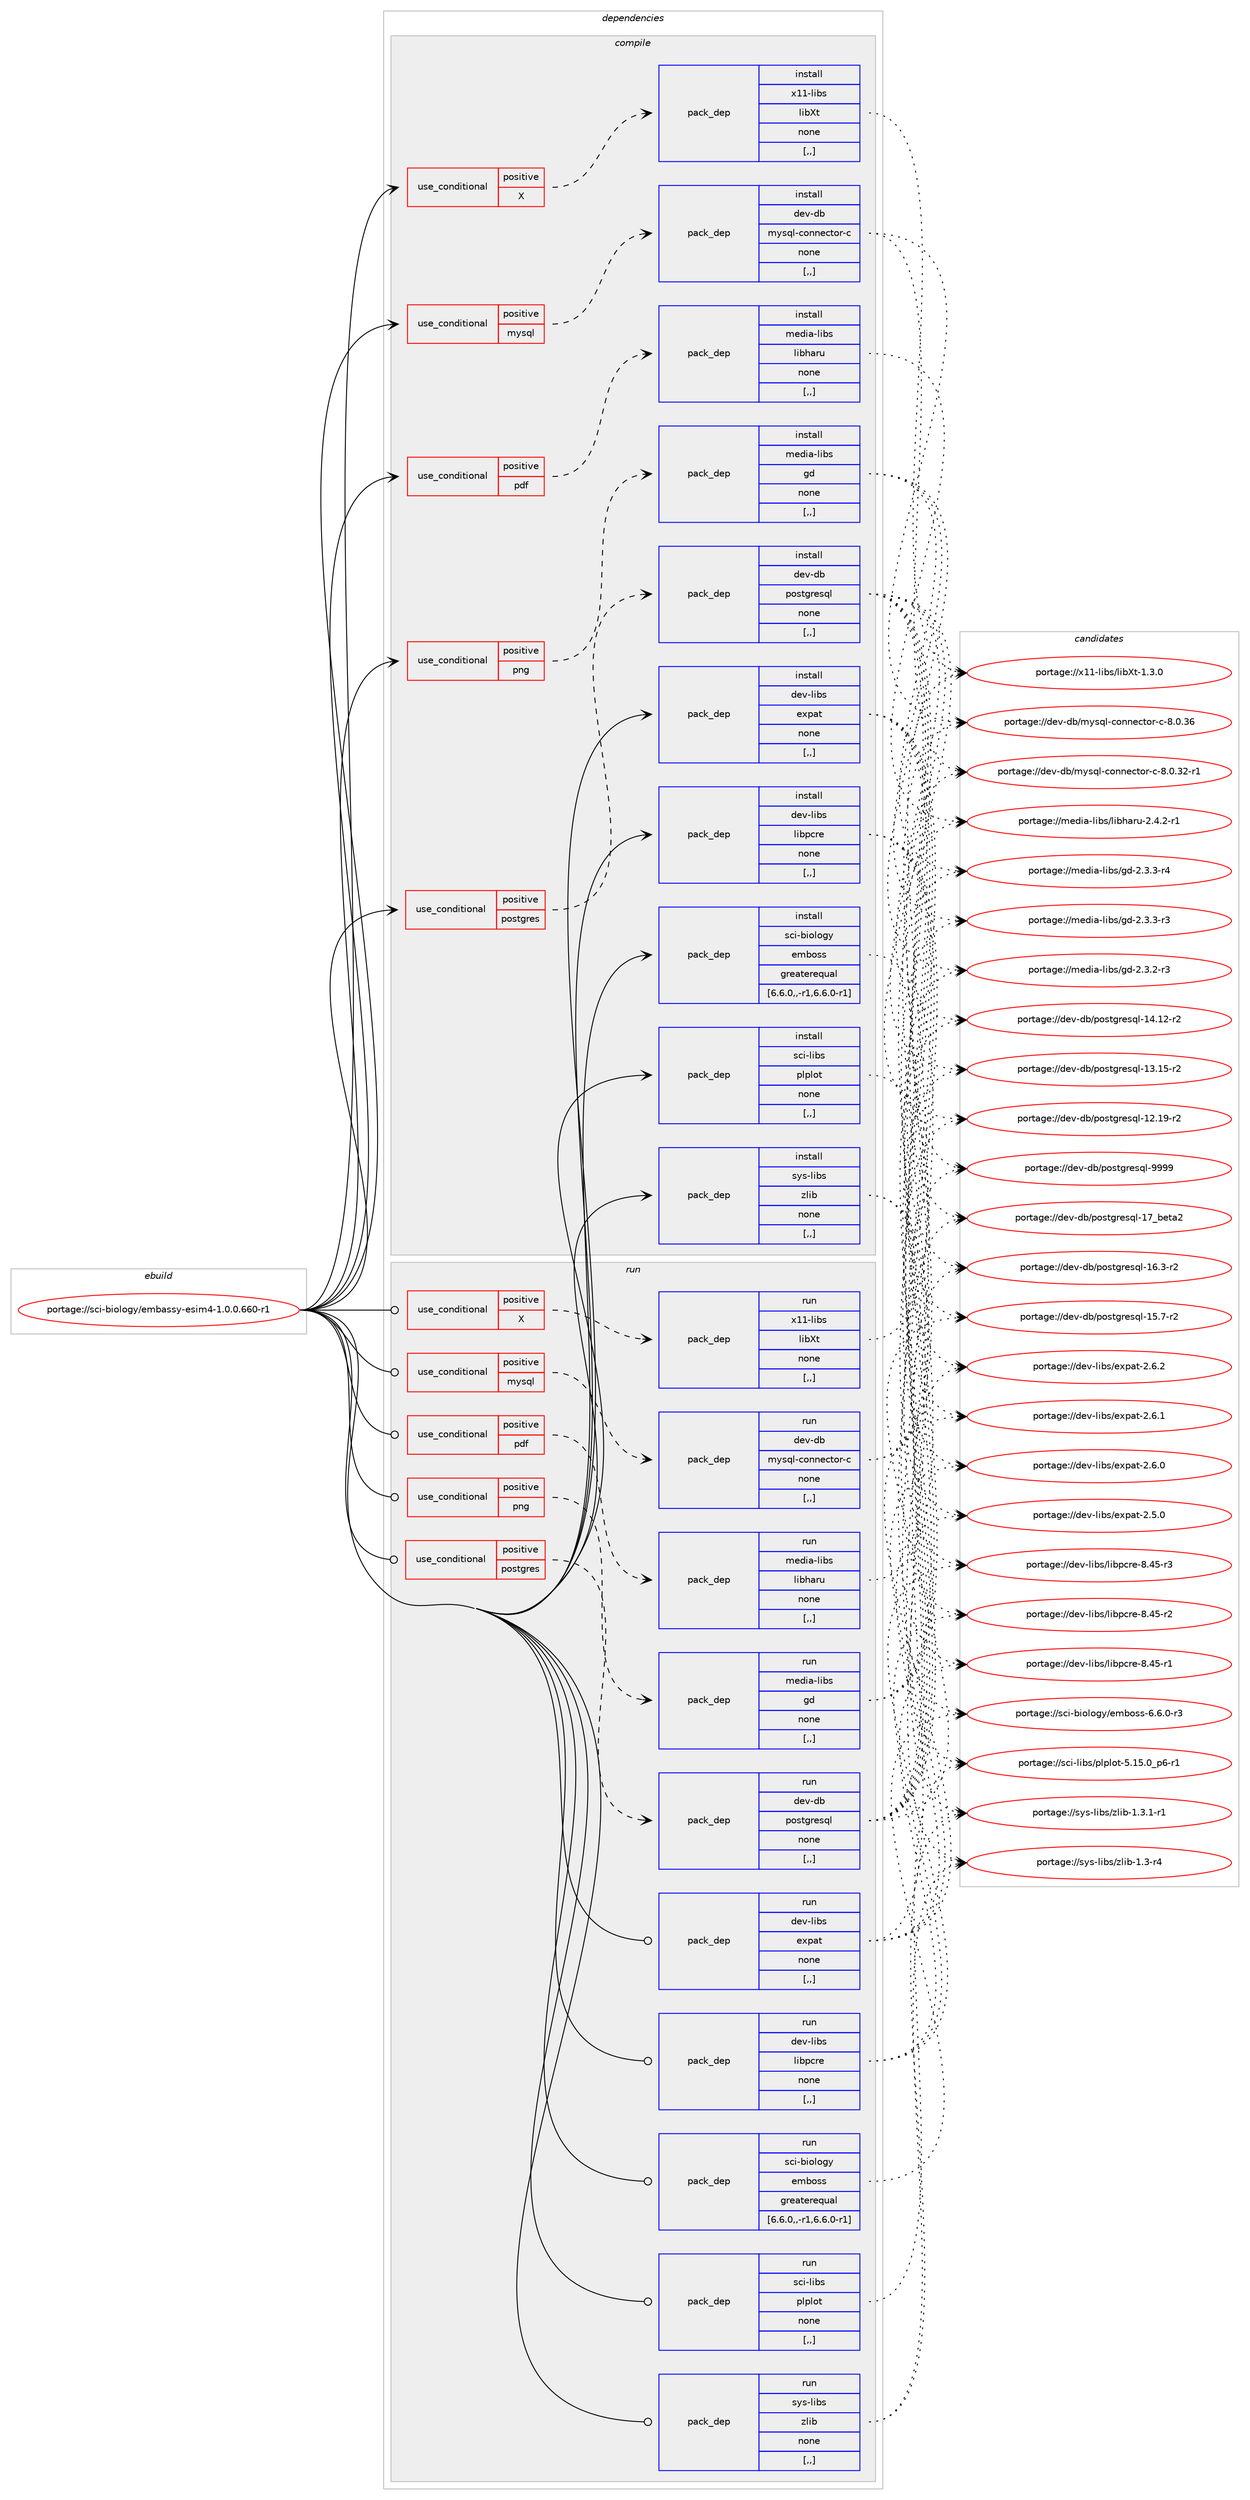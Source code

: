 digraph prolog {

# *************
# Graph options
# *************

newrank=true;
concentrate=true;
compound=true;
graph [rankdir=LR,fontname=Helvetica,fontsize=10,ranksep=1.5];#, ranksep=2.5, nodesep=0.2];
edge  [arrowhead=vee];
node  [fontname=Helvetica,fontsize=10];

# **********
# The ebuild
# **********

subgraph cluster_leftcol {
color=gray;
label=<<i>ebuild</i>>;
id [label="portage://sci-biology/embassy-esim4-1.0.0.660-r1", color=red, width=4, href="../sci-biology/embassy-esim4-1.0.0.660-r1.svg"];
}

# ****************
# The dependencies
# ****************

subgraph cluster_midcol {
color=gray;
label=<<i>dependencies</i>>;
subgraph cluster_compile {
fillcolor="#eeeeee";
style=filled;
label=<<i>compile</i>>;
subgraph cond103835 {
dependency392123 [label=<<TABLE BORDER="0" CELLBORDER="1" CELLSPACING="0" CELLPADDING="4"><TR><TD ROWSPAN="3" CELLPADDING="10">use_conditional</TD></TR><TR><TD>positive</TD></TR><TR><TD>X</TD></TR></TABLE>>, shape=none, color=red];
subgraph pack285492 {
dependency392124 [label=<<TABLE BORDER="0" CELLBORDER="1" CELLSPACING="0" CELLPADDING="4" WIDTH="220"><TR><TD ROWSPAN="6" CELLPADDING="30">pack_dep</TD></TR><TR><TD WIDTH="110">install</TD></TR><TR><TD>x11-libs</TD></TR><TR><TD>libXt</TD></TR><TR><TD>none</TD></TR><TR><TD>[,,]</TD></TR></TABLE>>, shape=none, color=blue];
}
dependency392123:e -> dependency392124:w [weight=20,style="dashed",arrowhead="vee"];
}
id:e -> dependency392123:w [weight=20,style="solid",arrowhead="vee"];
subgraph cond103836 {
dependency392125 [label=<<TABLE BORDER="0" CELLBORDER="1" CELLSPACING="0" CELLPADDING="4"><TR><TD ROWSPAN="3" CELLPADDING="10">use_conditional</TD></TR><TR><TD>positive</TD></TR><TR><TD>mysql</TD></TR></TABLE>>, shape=none, color=red];
subgraph pack285493 {
dependency392126 [label=<<TABLE BORDER="0" CELLBORDER="1" CELLSPACING="0" CELLPADDING="4" WIDTH="220"><TR><TD ROWSPAN="6" CELLPADDING="30">pack_dep</TD></TR><TR><TD WIDTH="110">install</TD></TR><TR><TD>dev-db</TD></TR><TR><TD>mysql-connector-c</TD></TR><TR><TD>none</TD></TR><TR><TD>[,,]</TD></TR></TABLE>>, shape=none, color=blue];
}
dependency392125:e -> dependency392126:w [weight=20,style="dashed",arrowhead="vee"];
}
id:e -> dependency392125:w [weight=20,style="solid",arrowhead="vee"];
subgraph cond103837 {
dependency392127 [label=<<TABLE BORDER="0" CELLBORDER="1" CELLSPACING="0" CELLPADDING="4"><TR><TD ROWSPAN="3" CELLPADDING="10">use_conditional</TD></TR><TR><TD>positive</TD></TR><TR><TD>pdf</TD></TR></TABLE>>, shape=none, color=red];
subgraph pack285494 {
dependency392128 [label=<<TABLE BORDER="0" CELLBORDER="1" CELLSPACING="0" CELLPADDING="4" WIDTH="220"><TR><TD ROWSPAN="6" CELLPADDING="30">pack_dep</TD></TR><TR><TD WIDTH="110">install</TD></TR><TR><TD>media-libs</TD></TR><TR><TD>libharu</TD></TR><TR><TD>none</TD></TR><TR><TD>[,,]</TD></TR></TABLE>>, shape=none, color=blue];
}
dependency392127:e -> dependency392128:w [weight=20,style="dashed",arrowhead="vee"];
}
id:e -> dependency392127:w [weight=20,style="solid",arrowhead="vee"];
subgraph cond103838 {
dependency392129 [label=<<TABLE BORDER="0" CELLBORDER="1" CELLSPACING="0" CELLPADDING="4"><TR><TD ROWSPAN="3" CELLPADDING="10">use_conditional</TD></TR><TR><TD>positive</TD></TR><TR><TD>png</TD></TR></TABLE>>, shape=none, color=red];
subgraph pack285495 {
dependency392130 [label=<<TABLE BORDER="0" CELLBORDER="1" CELLSPACING="0" CELLPADDING="4" WIDTH="220"><TR><TD ROWSPAN="6" CELLPADDING="30">pack_dep</TD></TR><TR><TD WIDTH="110">install</TD></TR><TR><TD>media-libs</TD></TR><TR><TD>gd</TD></TR><TR><TD>none</TD></TR><TR><TD>[,,]</TD></TR></TABLE>>, shape=none, color=blue];
}
dependency392129:e -> dependency392130:w [weight=20,style="dashed",arrowhead="vee"];
}
id:e -> dependency392129:w [weight=20,style="solid",arrowhead="vee"];
subgraph cond103839 {
dependency392131 [label=<<TABLE BORDER="0" CELLBORDER="1" CELLSPACING="0" CELLPADDING="4"><TR><TD ROWSPAN="3" CELLPADDING="10">use_conditional</TD></TR><TR><TD>positive</TD></TR><TR><TD>postgres</TD></TR></TABLE>>, shape=none, color=red];
subgraph pack285496 {
dependency392132 [label=<<TABLE BORDER="0" CELLBORDER="1" CELLSPACING="0" CELLPADDING="4" WIDTH="220"><TR><TD ROWSPAN="6" CELLPADDING="30">pack_dep</TD></TR><TR><TD WIDTH="110">install</TD></TR><TR><TD>dev-db</TD></TR><TR><TD>postgresql</TD></TR><TR><TD>none</TD></TR><TR><TD>[,,]</TD></TR></TABLE>>, shape=none, color=blue];
}
dependency392131:e -> dependency392132:w [weight=20,style="dashed",arrowhead="vee"];
}
id:e -> dependency392131:w [weight=20,style="solid",arrowhead="vee"];
subgraph pack285497 {
dependency392133 [label=<<TABLE BORDER="0" CELLBORDER="1" CELLSPACING="0" CELLPADDING="4" WIDTH="220"><TR><TD ROWSPAN="6" CELLPADDING="30">pack_dep</TD></TR><TR><TD WIDTH="110">install</TD></TR><TR><TD>dev-libs</TD></TR><TR><TD>expat</TD></TR><TR><TD>none</TD></TR><TR><TD>[,,]</TD></TR></TABLE>>, shape=none, color=blue];
}
id:e -> dependency392133:w [weight=20,style="solid",arrowhead="vee"];
subgraph pack285498 {
dependency392134 [label=<<TABLE BORDER="0" CELLBORDER="1" CELLSPACING="0" CELLPADDING="4" WIDTH="220"><TR><TD ROWSPAN="6" CELLPADDING="30">pack_dep</TD></TR><TR><TD WIDTH="110">install</TD></TR><TR><TD>dev-libs</TD></TR><TR><TD>libpcre</TD></TR><TR><TD>none</TD></TR><TR><TD>[,,]</TD></TR></TABLE>>, shape=none, color=blue];
}
id:e -> dependency392134:w [weight=20,style="solid",arrowhead="vee"];
subgraph pack285499 {
dependency392135 [label=<<TABLE BORDER="0" CELLBORDER="1" CELLSPACING="0" CELLPADDING="4" WIDTH="220"><TR><TD ROWSPAN="6" CELLPADDING="30">pack_dep</TD></TR><TR><TD WIDTH="110">install</TD></TR><TR><TD>sci-biology</TD></TR><TR><TD>emboss</TD></TR><TR><TD>greaterequal</TD></TR><TR><TD>[6.6.0,,-r1,6.6.0-r1]</TD></TR></TABLE>>, shape=none, color=blue];
}
id:e -> dependency392135:w [weight=20,style="solid",arrowhead="vee"];
subgraph pack285500 {
dependency392136 [label=<<TABLE BORDER="0" CELLBORDER="1" CELLSPACING="0" CELLPADDING="4" WIDTH="220"><TR><TD ROWSPAN="6" CELLPADDING="30">pack_dep</TD></TR><TR><TD WIDTH="110">install</TD></TR><TR><TD>sci-libs</TD></TR><TR><TD>plplot</TD></TR><TR><TD>none</TD></TR><TR><TD>[,,]</TD></TR></TABLE>>, shape=none, color=blue];
}
id:e -> dependency392136:w [weight=20,style="solid",arrowhead="vee"];
subgraph pack285501 {
dependency392137 [label=<<TABLE BORDER="0" CELLBORDER="1" CELLSPACING="0" CELLPADDING="4" WIDTH="220"><TR><TD ROWSPAN="6" CELLPADDING="30">pack_dep</TD></TR><TR><TD WIDTH="110">install</TD></TR><TR><TD>sys-libs</TD></TR><TR><TD>zlib</TD></TR><TR><TD>none</TD></TR><TR><TD>[,,]</TD></TR></TABLE>>, shape=none, color=blue];
}
id:e -> dependency392137:w [weight=20,style="solid",arrowhead="vee"];
}
subgraph cluster_compileandrun {
fillcolor="#eeeeee";
style=filled;
label=<<i>compile and run</i>>;
}
subgraph cluster_run {
fillcolor="#eeeeee";
style=filled;
label=<<i>run</i>>;
subgraph cond103840 {
dependency392138 [label=<<TABLE BORDER="0" CELLBORDER="1" CELLSPACING="0" CELLPADDING="4"><TR><TD ROWSPAN="3" CELLPADDING="10">use_conditional</TD></TR><TR><TD>positive</TD></TR><TR><TD>X</TD></TR></TABLE>>, shape=none, color=red];
subgraph pack285502 {
dependency392139 [label=<<TABLE BORDER="0" CELLBORDER="1" CELLSPACING="0" CELLPADDING="4" WIDTH="220"><TR><TD ROWSPAN="6" CELLPADDING="30">pack_dep</TD></TR><TR><TD WIDTH="110">run</TD></TR><TR><TD>x11-libs</TD></TR><TR><TD>libXt</TD></TR><TR><TD>none</TD></TR><TR><TD>[,,]</TD></TR></TABLE>>, shape=none, color=blue];
}
dependency392138:e -> dependency392139:w [weight=20,style="dashed",arrowhead="vee"];
}
id:e -> dependency392138:w [weight=20,style="solid",arrowhead="odot"];
subgraph cond103841 {
dependency392140 [label=<<TABLE BORDER="0" CELLBORDER="1" CELLSPACING="0" CELLPADDING="4"><TR><TD ROWSPAN="3" CELLPADDING="10">use_conditional</TD></TR><TR><TD>positive</TD></TR><TR><TD>mysql</TD></TR></TABLE>>, shape=none, color=red];
subgraph pack285503 {
dependency392141 [label=<<TABLE BORDER="0" CELLBORDER="1" CELLSPACING="0" CELLPADDING="4" WIDTH="220"><TR><TD ROWSPAN="6" CELLPADDING="30">pack_dep</TD></TR><TR><TD WIDTH="110">run</TD></TR><TR><TD>dev-db</TD></TR><TR><TD>mysql-connector-c</TD></TR><TR><TD>none</TD></TR><TR><TD>[,,]</TD></TR></TABLE>>, shape=none, color=blue];
}
dependency392140:e -> dependency392141:w [weight=20,style="dashed",arrowhead="vee"];
}
id:e -> dependency392140:w [weight=20,style="solid",arrowhead="odot"];
subgraph cond103842 {
dependency392142 [label=<<TABLE BORDER="0" CELLBORDER="1" CELLSPACING="0" CELLPADDING="4"><TR><TD ROWSPAN="3" CELLPADDING="10">use_conditional</TD></TR><TR><TD>positive</TD></TR><TR><TD>pdf</TD></TR></TABLE>>, shape=none, color=red];
subgraph pack285504 {
dependency392143 [label=<<TABLE BORDER="0" CELLBORDER="1" CELLSPACING="0" CELLPADDING="4" WIDTH="220"><TR><TD ROWSPAN="6" CELLPADDING="30">pack_dep</TD></TR><TR><TD WIDTH="110">run</TD></TR><TR><TD>media-libs</TD></TR><TR><TD>libharu</TD></TR><TR><TD>none</TD></TR><TR><TD>[,,]</TD></TR></TABLE>>, shape=none, color=blue];
}
dependency392142:e -> dependency392143:w [weight=20,style="dashed",arrowhead="vee"];
}
id:e -> dependency392142:w [weight=20,style="solid",arrowhead="odot"];
subgraph cond103843 {
dependency392144 [label=<<TABLE BORDER="0" CELLBORDER="1" CELLSPACING="0" CELLPADDING="4"><TR><TD ROWSPAN="3" CELLPADDING="10">use_conditional</TD></TR><TR><TD>positive</TD></TR><TR><TD>png</TD></TR></TABLE>>, shape=none, color=red];
subgraph pack285505 {
dependency392145 [label=<<TABLE BORDER="0" CELLBORDER="1" CELLSPACING="0" CELLPADDING="4" WIDTH="220"><TR><TD ROWSPAN="6" CELLPADDING="30">pack_dep</TD></TR><TR><TD WIDTH="110">run</TD></TR><TR><TD>media-libs</TD></TR><TR><TD>gd</TD></TR><TR><TD>none</TD></TR><TR><TD>[,,]</TD></TR></TABLE>>, shape=none, color=blue];
}
dependency392144:e -> dependency392145:w [weight=20,style="dashed",arrowhead="vee"];
}
id:e -> dependency392144:w [weight=20,style="solid",arrowhead="odot"];
subgraph cond103844 {
dependency392146 [label=<<TABLE BORDER="0" CELLBORDER="1" CELLSPACING="0" CELLPADDING="4"><TR><TD ROWSPAN="3" CELLPADDING="10">use_conditional</TD></TR><TR><TD>positive</TD></TR><TR><TD>postgres</TD></TR></TABLE>>, shape=none, color=red];
subgraph pack285506 {
dependency392147 [label=<<TABLE BORDER="0" CELLBORDER="1" CELLSPACING="0" CELLPADDING="4" WIDTH="220"><TR><TD ROWSPAN="6" CELLPADDING="30">pack_dep</TD></TR><TR><TD WIDTH="110">run</TD></TR><TR><TD>dev-db</TD></TR><TR><TD>postgresql</TD></TR><TR><TD>none</TD></TR><TR><TD>[,,]</TD></TR></TABLE>>, shape=none, color=blue];
}
dependency392146:e -> dependency392147:w [weight=20,style="dashed",arrowhead="vee"];
}
id:e -> dependency392146:w [weight=20,style="solid",arrowhead="odot"];
subgraph pack285507 {
dependency392148 [label=<<TABLE BORDER="0" CELLBORDER="1" CELLSPACING="0" CELLPADDING="4" WIDTH="220"><TR><TD ROWSPAN="6" CELLPADDING="30">pack_dep</TD></TR><TR><TD WIDTH="110">run</TD></TR><TR><TD>dev-libs</TD></TR><TR><TD>expat</TD></TR><TR><TD>none</TD></TR><TR><TD>[,,]</TD></TR></TABLE>>, shape=none, color=blue];
}
id:e -> dependency392148:w [weight=20,style="solid",arrowhead="odot"];
subgraph pack285508 {
dependency392149 [label=<<TABLE BORDER="0" CELLBORDER="1" CELLSPACING="0" CELLPADDING="4" WIDTH="220"><TR><TD ROWSPAN="6" CELLPADDING="30">pack_dep</TD></TR><TR><TD WIDTH="110">run</TD></TR><TR><TD>dev-libs</TD></TR><TR><TD>libpcre</TD></TR><TR><TD>none</TD></TR><TR><TD>[,,]</TD></TR></TABLE>>, shape=none, color=blue];
}
id:e -> dependency392149:w [weight=20,style="solid",arrowhead="odot"];
subgraph pack285509 {
dependency392150 [label=<<TABLE BORDER="0" CELLBORDER="1" CELLSPACING="0" CELLPADDING="4" WIDTH="220"><TR><TD ROWSPAN="6" CELLPADDING="30">pack_dep</TD></TR><TR><TD WIDTH="110">run</TD></TR><TR><TD>sci-biology</TD></TR><TR><TD>emboss</TD></TR><TR><TD>greaterequal</TD></TR><TR><TD>[6.6.0,,-r1,6.6.0-r1]</TD></TR></TABLE>>, shape=none, color=blue];
}
id:e -> dependency392150:w [weight=20,style="solid",arrowhead="odot"];
subgraph pack285510 {
dependency392151 [label=<<TABLE BORDER="0" CELLBORDER="1" CELLSPACING="0" CELLPADDING="4" WIDTH="220"><TR><TD ROWSPAN="6" CELLPADDING="30">pack_dep</TD></TR><TR><TD WIDTH="110">run</TD></TR><TR><TD>sci-libs</TD></TR><TR><TD>plplot</TD></TR><TR><TD>none</TD></TR><TR><TD>[,,]</TD></TR></TABLE>>, shape=none, color=blue];
}
id:e -> dependency392151:w [weight=20,style="solid",arrowhead="odot"];
subgraph pack285511 {
dependency392152 [label=<<TABLE BORDER="0" CELLBORDER="1" CELLSPACING="0" CELLPADDING="4" WIDTH="220"><TR><TD ROWSPAN="6" CELLPADDING="30">pack_dep</TD></TR><TR><TD WIDTH="110">run</TD></TR><TR><TD>sys-libs</TD></TR><TR><TD>zlib</TD></TR><TR><TD>none</TD></TR><TR><TD>[,,]</TD></TR></TABLE>>, shape=none, color=blue];
}
id:e -> dependency392152:w [weight=20,style="solid",arrowhead="odot"];
}
}

# **************
# The candidates
# **************

subgraph cluster_choices {
rank=same;
color=gray;
label=<<i>candidates</i>>;

subgraph choice285492 {
color=black;
nodesep=1;
choice12049494510810598115471081059888116454946514648 [label="portage://x11-libs/libXt-1.3.0", color=red, width=4,href="../x11-libs/libXt-1.3.0.svg"];
dependency392124:e -> choice12049494510810598115471081059888116454946514648:w [style=dotted,weight="100"];
}
subgraph choice285493 {
color=black;
nodesep=1;
choice100101118451009847109121115113108459911111011010199116111114459945564648465154 [label="portage://dev-db/mysql-connector-c-8.0.36", color=red, width=4,href="../dev-db/mysql-connector-c-8.0.36.svg"];
choice1001011184510098471091211151131084599111110110101991161111144599455646484651504511449 [label="portage://dev-db/mysql-connector-c-8.0.32-r1", color=red, width=4,href="../dev-db/mysql-connector-c-8.0.32-r1.svg"];
dependency392126:e -> choice100101118451009847109121115113108459911111011010199116111114459945564648465154:w [style=dotted,weight="100"];
dependency392126:e -> choice1001011184510098471091211151131084599111110110101991161111144599455646484651504511449:w [style=dotted,weight="100"];
}
subgraph choice285494 {
color=black;
nodesep=1;
choice1091011001059745108105981154710810598104971141174550465246504511449 [label="portage://media-libs/libharu-2.4.2-r1", color=red, width=4,href="../media-libs/libharu-2.4.2-r1.svg"];
dependency392128:e -> choice1091011001059745108105981154710810598104971141174550465246504511449:w [style=dotted,weight="100"];
}
subgraph choice285495 {
color=black;
nodesep=1;
choice109101100105974510810598115471031004550465146514511452 [label="portage://media-libs/gd-2.3.3-r4", color=red, width=4,href="../media-libs/gd-2.3.3-r4.svg"];
choice109101100105974510810598115471031004550465146514511451 [label="portage://media-libs/gd-2.3.3-r3", color=red, width=4,href="../media-libs/gd-2.3.3-r3.svg"];
choice109101100105974510810598115471031004550465146504511451 [label="portage://media-libs/gd-2.3.2-r3", color=red, width=4,href="../media-libs/gd-2.3.2-r3.svg"];
dependency392130:e -> choice109101100105974510810598115471031004550465146514511452:w [style=dotted,weight="100"];
dependency392130:e -> choice109101100105974510810598115471031004550465146514511451:w [style=dotted,weight="100"];
dependency392130:e -> choice109101100105974510810598115471031004550465146504511451:w [style=dotted,weight="100"];
}
subgraph choice285496 {
color=black;
nodesep=1;
choice1001011184510098471121111151161031141011151131084557575757 [label="portage://dev-db/postgresql-9999", color=red, width=4,href="../dev-db/postgresql-9999.svg"];
choice10010111845100984711211111511610311410111511310845495595981011169750 [label="portage://dev-db/postgresql-17_beta2", color=red, width=4,href="../dev-db/postgresql-17_beta2.svg"];
choice10010111845100984711211111511610311410111511310845495446514511450 [label="portage://dev-db/postgresql-16.3-r2", color=red, width=4,href="../dev-db/postgresql-16.3-r2.svg"];
choice10010111845100984711211111511610311410111511310845495346554511450 [label="portage://dev-db/postgresql-15.7-r2", color=red, width=4,href="../dev-db/postgresql-15.7-r2.svg"];
choice1001011184510098471121111151161031141011151131084549524649504511450 [label="portage://dev-db/postgresql-14.12-r2", color=red, width=4,href="../dev-db/postgresql-14.12-r2.svg"];
choice1001011184510098471121111151161031141011151131084549514649534511450 [label="portage://dev-db/postgresql-13.15-r2", color=red, width=4,href="../dev-db/postgresql-13.15-r2.svg"];
choice1001011184510098471121111151161031141011151131084549504649574511450 [label="portage://dev-db/postgresql-12.19-r2", color=red, width=4,href="../dev-db/postgresql-12.19-r2.svg"];
dependency392132:e -> choice1001011184510098471121111151161031141011151131084557575757:w [style=dotted,weight="100"];
dependency392132:e -> choice10010111845100984711211111511610311410111511310845495595981011169750:w [style=dotted,weight="100"];
dependency392132:e -> choice10010111845100984711211111511610311410111511310845495446514511450:w [style=dotted,weight="100"];
dependency392132:e -> choice10010111845100984711211111511610311410111511310845495346554511450:w [style=dotted,weight="100"];
dependency392132:e -> choice1001011184510098471121111151161031141011151131084549524649504511450:w [style=dotted,weight="100"];
dependency392132:e -> choice1001011184510098471121111151161031141011151131084549514649534511450:w [style=dotted,weight="100"];
dependency392132:e -> choice1001011184510098471121111151161031141011151131084549504649574511450:w [style=dotted,weight="100"];
}
subgraph choice285497 {
color=black;
nodesep=1;
choice10010111845108105981154710112011297116455046544650 [label="portage://dev-libs/expat-2.6.2", color=red, width=4,href="../dev-libs/expat-2.6.2.svg"];
choice10010111845108105981154710112011297116455046544649 [label="portage://dev-libs/expat-2.6.1", color=red, width=4,href="../dev-libs/expat-2.6.1.svg"];
choice10010111845108105981154710112011297116455046544648 [label="portage://dev-libs/expat-2.6.0", color=red, width=4,href="../dev-libs/expat-2.6.0.svg"];
choice10010111845108105981154710112011297116455046534648 [label="portage://dev-libs/expat-2.5.0", color=red, width=4,href="../dev-libs/expat-2.5.0.svg"];
dependency392133:e -> choice10010111845108105981154710112011297116455046544650:w [style=dotted,weight="100"];
dependency392133:e -> choice10010111845108105981154710112011297116455046544649:w [style=dotted,weight="100"];
dependency392133:e -> choice10010111845108105981154710112011297116455046544648:w [style=dotted,weight="100"];
dependency392133:e -> choice10010111845108105981154710112011297116455046534648:w [style=dotted,weight="100"];
}
subgraph choice285498 {
color=black;
nodesep=1;
choice100101118451081059811547108105981129911410145564652534511451 [label="portage://dev-libs/libpcre-8.45-r3", color=red, width=4,href="../dev-libs/libpcre-8.45-r3.svg"];
choice100101118451081059811547108105981129911410145564652534511450 [label="portage://dev-libs/libpcre-8.45-r2", color=red, width=4,href="../dev-libs/libpcre-8.45-r2.svg"];
choice100101118451081059811547108105981129911410145564652534511449 [label="portage://dev-libs/libpcre-8.45-r1", color=red, width=4,href="../dev-libs/libpcre-8.45-r1.svg"];
dependency392134:e -> choice100101118451081059811547108105981129911410145564652534511451:w [style=dotted,weight="100"];
dependency392134:e -> choice100101118451081059811547108105981129911410145564652534511450:w [style=dotted,weight="100"];
dependency392134:e -> choice100101118451081059811547108105981129911410145564652534511449:w [style=dotted,weight="100"];
}
subgraph choice285499 {
color=black;
nodesep=1;
choice11599105459810511110811110312147101109981111151154554465446484511451 [label="portage://sci-biology/emboss-6.6.0-r3", color=red, width=4,href="../sci-biology/emboss-6.6.0-r3.svg"];
dependency392135:e -> choice11599105459810511110811110312147101109981111151154554465446484511451:w [style=dotted,weight="100"];
}
subgraph choice285500 {
color=black;
nodesep=1;
choice115991054510810598115471121081121081111164553464953464895112544511449 [label="portage://sci-libs/plplot-5.15.0_p6-r1", color=red, width=4,href="../sci-libs/plplot-5.15.0_p6-r1.svg"];
dependency392136:e -> choice115991054510810598115471121081121081111164553464953464895112544511449:w [style=dotted,weight="100"];
}
subgraph choice285501 {
color=black;
nodesep=1;
choice115121115451081059811547122108105984549465146494511449 [label="portage://sys-libs/zlib-1.3.1-r1", color=red, width=4,href="../sys-libs/zlib-1.3.1-r1.svg"];
choice11512111545108105981154712210810598454946514511452 [label="portage://sys-libs/zlib-1.3-r4", color=red, width=4,href="../sys-libs/zlib-1.3-r4.svg"];
dependency392137:e -> choice115121115451081059811547122108105984549465146494511449:w [style=dotted,weight="100"];
dependency392137:e -> choice11512111545108105981154712210810598454946514511452:w [style=dotted,weight="100"];
}
subgraph choice285502 {
color=black;
nodesep=1;
choice12049494510810598115471081059888116454946514648 [label="portage://x11-libs/libXt-1.3.0", color=red, width=4,href="../x11-libs/libXt-1.3.0.svg"];
dependency392139:e -> choice12049494510810598115471081059888116454946514648:w [style=dotted,weight="100"];
}
subgraph choice285503 {
color=black;
nodesep=1;
choice100101118451009847109121115113108459911111011010199116111114459945564648465154 [label="portage://dev-db/mysql-connector-c-8.0.36", color=red, width=4,href="../dev-db/mysql-connector-c-8.0.36.svg"];
choice1001011184510098471091211151131084599111110110101991161111144599455646484651504511449 [label="portage://dev-db/mysql-connector-c-8.0.32-r1", color=red, width=4,href="../dev-db/mysql-connector-c-8.0.32-r1.svg"];
dependency392141:e -> choice100101118451009847109121115113108459911111011010199116111114459945564648465154:w [style=dotted,weight="100"];
dependency392141:e -> choice1001011184510098471091211151131084599111110110101991161111144599455646484651504511449:w [style=dotted,weight="100"];
}
subgraph choice285504 {
color=black;
nodesep=1;
choice1091011001059745108105981154710810598104971141174550465246504511449 [label="portage://media-libs/libharu-2.4.2-r1", color=red, width=4,href="../media-libs/libharu-2.4.2-r1.svg"];
dependency392143:e -> choice1091011001059745108105981154710810598104971141174550465246504511449:w [style=dotted,weight="100"];
}
subgraph choice285505 {
color=black;
nodesep=1;
choice109101100105974510810598115471031004550465146514511452 [label="portage://media-libs/gd-2.3.3-r4", color=red, width=4,href="../media-libs/gd-2.3.3-r4.svg"];
choice109101100105974510810598115471031004550465146514511451 [label="portage://media-libs/gd-2.3.3-r3", color=red, width=4,href="../media-libs/gd-2.3.3-r3.svg"];
choice109101100105974510810598115471031004550465146504511451 [label="portage://media-libs/gd-2.3.2-r3", color=red, width=4,href="../media-libs/gd-2.3.2-r3.svg"];
dependency392145:e -> choice109101100105974510810598115471031004550465146514511452:w [style=dotted,weight="100"];
dependency392145:e -> choice109101100105974510810598115471031004550465146514511451:w [style=dotted,weight="100"];
dependency392145:e -> choice109101100105974510810598115471031004550465146504511451:w [style=dotted,weight="100"];
}
subgraph choice285506 {
color=black;
nodesep=1;
choice1001011184510098471121111151161031141011151131084557575757 [label="portage://dev-db/postgresql-9999", color=red, width=4,href="../dev-db/postgresql-9999.svg"];
choice10010111845100984711211111511610311410111511310845495595981011169750 [label="portage://dev-db/postgresql-17_beta2", color=red, width=4,href="../dev-db/postgresql-17_beta2.svg"];
choice10010111845100984711211111511610311410111511310845495446514511450 [label="portage://dev-db/postgresql-16.3-r2", color=red, width=4,href="../dev-db/postgresql-16.3-r2.svg"];
choice10010111845100984711211111511610311410111511310845495346554511450 [label="portage://dev-db/postgresql-15.7-r2", color=red, width=4,href="../dev-db/postgresql-15.7-r2.svg"];
choice1001011184510098471121111151161031141011151131084549524649504511450 [label="portage://dev-db/postgresql-14.12-r2", color=red, width=4,href="../dev-db/postgresql-14.12-r2.svg"];
choice1001011184510098471121111151161031141011151131084549514649534511450 [label="portage://dev-db/postgresql-13.15-r2", color=red, width=4,href="../dev-db/postgresql-13.15-r2.svg"];
choice1001011184510098471121111151161031141011151131084549504649574511450 [label="portage://dev-db/postgresql-12.19-r2", color=red, width=4,href="../dev-db/postgresql-12.19-r2.svg"];
dependency392147:e -> choice1001011184510098471121111151161031141011151131084557575757:w [style=dotted,weight="100"];
dependency392147:e -> choice10010111845100984711211111511610311410111511310845495595981011169750:w [style=dotted,weight="100"];
dependency392147:e -> choice10010111845100984711211111511610311410111511310845495446514511450:w [style=dotted,weight="100"];
dependency392147:e -> choice10010111845100984711211111511610311410111511310845495346554511450:w [style=dotted,weight="100"];
dependency392147:e -> choice1001011184510098471121111151161031141011151131084549524649504511450:w [style=dotted,weight="100"];
dependency392147:e -> choice1001011184510098471121111151161031141011151131084549514649534511450:w [style=dotted,weight="100"];
dependency392147:e -> choice1001011184510098471121111151161031141011151131084549504649574511450:w [style=dotted,weight="100"];
}
subgraph choice285507 {
color=black;
nodesep=1;
choice10010111845108105981154710112011297116455046544650 [label="portage://dev-libs/expat-2.6.2", color=red, width=4,href="../dev-libs/expat-2.6.2.svg"];
choice10010111845108105981154710112011297116455046544649 [label="portage://dev-libs/expat-2.6.1", color=red, width=4,href="../dev-libs/expat-2.6.1.svg"];
choice10010111845108105981154710112011297116455046544648 [label="portage://dev-libs/expat-2.6.0", color=red, width=4,href="../dev-libs/expat-2.6.0.svg"];
choice10010111845108105981154710112011297116455046534648 [label="portage://dev-libs/expat-2.5.0", color=red, width=4,href="../dev-libs/expat-2.5.0.svg"];
dependency392148:e -> choice10010111845108105981154710112011297116455046544650:w [style=dotted,weight="100"];
dependency392148:e -> choice10010111845108105981154710112011297116455046544649:w [style=dotted,weight="100"];
dependency392148:e -> choice10010111845108105981154710112011297116455046544648:w [style=dotted,weight="100"];
dependency392148:e -> choice10010111845108105981154710112011297116455046534648:w [style=dotted,weight="100"];
}
subgraph choice285508 {
color=black;
nodesep=1;
choice100101118451081059811547108105981129911410145564652534511451 [label="portage://dev-libs/libpcre-8.45-r3", color=red, width=4,href="../dev-libs/libpcre-8.45-r3.svg"];
choice100101118451081059811547108105981129911410145564652534511450 [label="portage://dev-libs/libpcre-8.45-r2", color=red, width=4,href="../dev-libs/libpcre-8.45-r2.svg"];
choice100101118451081059811547108105981129911410145564652534511449 [label="portage://dev-libs/libpcre-8.45-r1", color=red, width=4,href="../dev-libs/libpcre-8.45-r1.svg"];
dependency392149:e -> choice100101118451081059811547108105981129911410145564652534511451:w [style=dotted,weight="100"];
dependency392149:e -> choice100101118451081059811547108105981129911410145564652534511450:w [style=dotted,weight="100"];
dependency392149:e -> choice100101118451081059811547108105981129911410145564652534511449:w [style=dotted,weight="100"];
}
subgraph choice285509 {
color=black;
nodesep=1;
choice11599105459810511110811110312147101109981111151154554465446484511451 [label="portage://sci-biology/emboss-6.6.0-r3", color=red, width=4,href="../sci-biology/emboss-6.6.0-r3.svg"];
dependency392150:e -> choice11599105459810511110811110312147101109981111151154554465446484511451:w [style=dotted,weight="100"];
}
subgraph choice285510 {
color=black;
nodesep=1;
choice115991054510810598115471121081121081111164553464953464895112544511449 [label="portage://sci-libs/plplot-5.15.0_p6-r1", color=red, width=4,href="../sci-libs/plplot-5.15.0_p6-r1.svg"];
dependency392151:e -> choice115991054510810598115471121081121081111164553464953464895112544511449:w [style=dotted,weight="100"];
}
subgraph choice285511 {
color=black;
nodesep=1;
choice115121115451081059811547122108105984549465146494511449 [label="portage://sys-libs/zlib-1.3.1-r1", color=red, width=4,href="../sys-libs/zlib-1.3.1-r1.svg"];
choice11512111545108105981154712210810598454946514511452 [label="portage://sys-libs/zlib-1.3-r4", color=red, width=4,href="../sys-libs/zlib-1.3-r4.svg"];
dependency392152:e -> choice115121115451081059811547122108105984549465146494511449:w [style=dotted,weight="100"];
dependency392152:e -> choice11512111545108105981154712210810598454946514511452:w [style=dotted,weight="100"];
}
}

}
